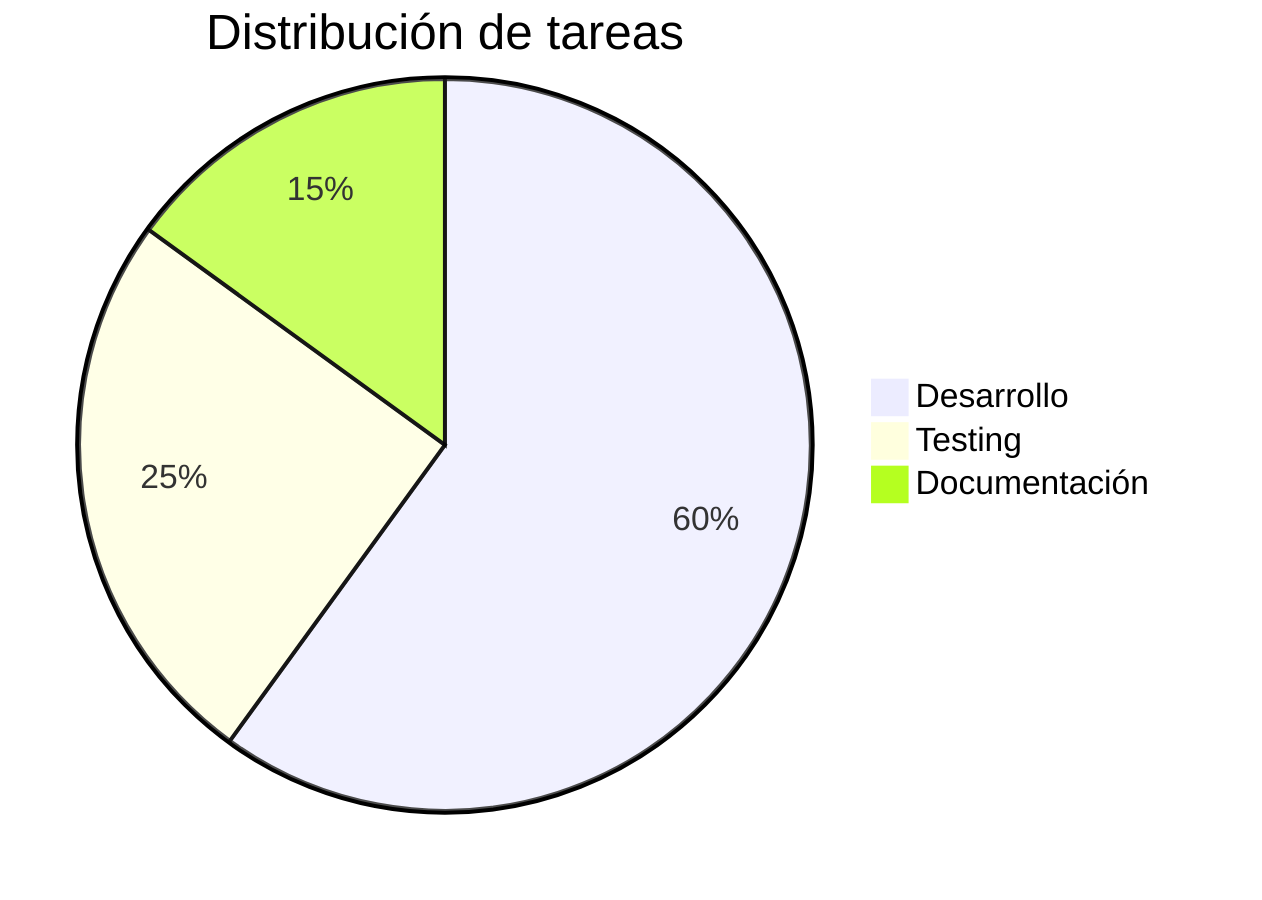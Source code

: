 %%{init: {'theme':'default'}}%%
%%{css: '.mermaid { background-color: #fff !important; }'}%%
pie title Distribución de tareas
    "Desarrollo" : 60
    "Testing" : 25
    "Documentación" : 15